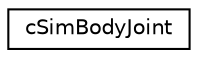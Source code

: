 digraph "Graphical Class Hierarchy"
{
 // LATEX_PDF_SIZE
  edge [fontname="Helvetica",fontsize="10",labelfontname="Helvetica",labelfontsize="10"];
  node [fontname="Helvetica",fontsize="10",shape=record];
  rankdir="LR";
  Node0 [label="cSimBodyJoint",height=0.2,width=0.4,color="black", fillcolor="white", style="filled",URL="$classc_sim_body_joint.html",tooltip=" "];
}
